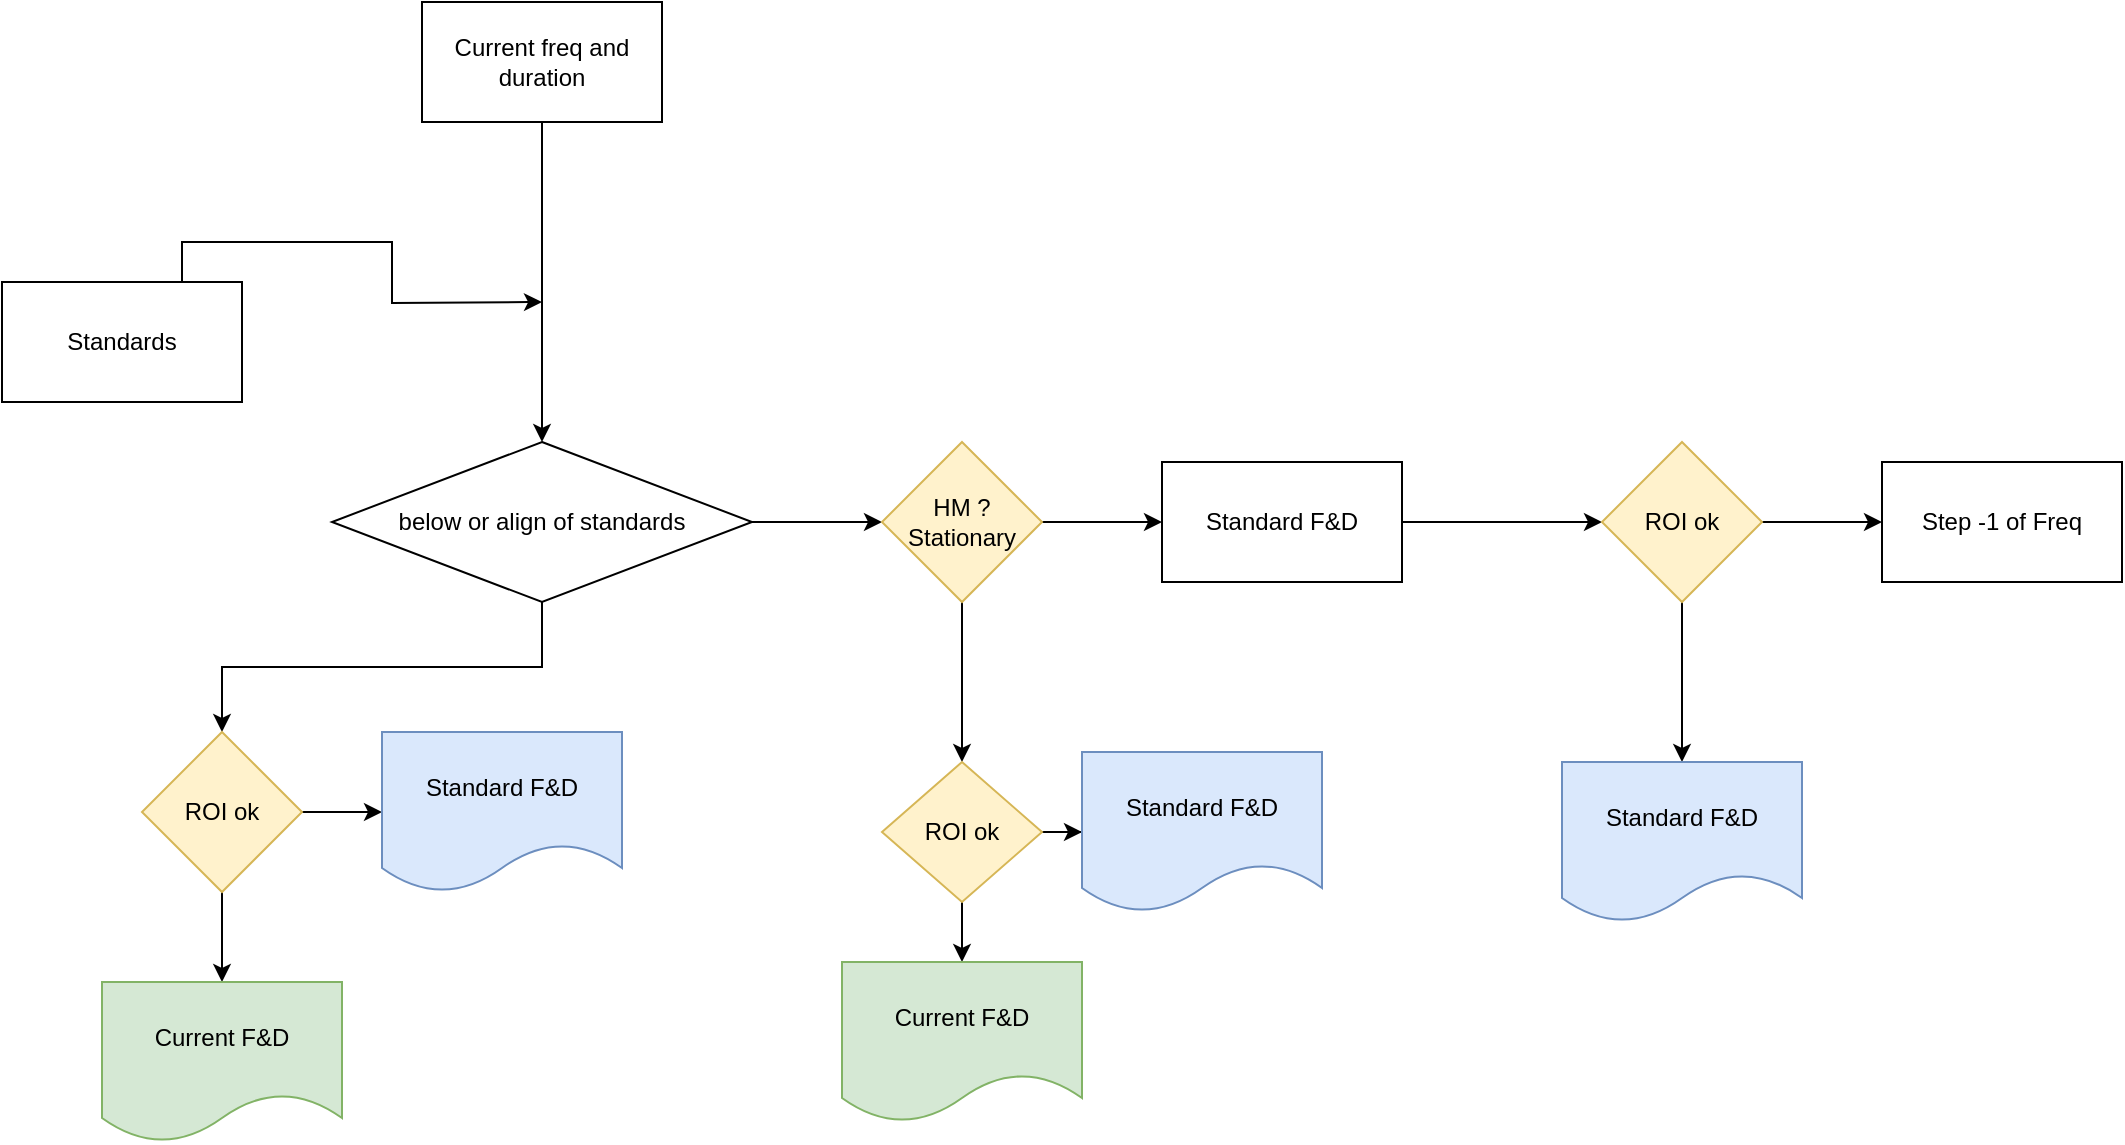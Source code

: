 <mxfile version="21.2.3" type="github">
  <diagram name="Страница 1" id="QDN7MPQOFTM27izGHBhK">
    <mxGraphModel dx="1578" dy="913" grid="1" gridSize="10" guides="1" tooltips="1" connect="1" arrows="1" fold="1" page="1" pageScale="1" pageWidth="827" pageHeight="1169" math="0" shadow="0">
      <root>
        <mxCell id="0" />
        <mxCell id="1" parent="0" />
        <mxCell id="cFJZR6C7GxR_ypJ8xO2i-8" style="edgeStyle=orthogonalEdgeStyle;rounded=0;orthogonalLoop=1;jettySize=auto;html=1;exitX=0.75;exitY=0;exitDx=0;exitDy=0;" edge="1" parent="1" source="cFJZR6C7GxR_ypJ8xO2i-1">
          <mxGeometry relative="1" as="geometry">
            <mxPoint x="310" y="290" as="targetPoint" />
          </mxGeometry>
        </mxCell>
        <mxCell id="cFJZR6C7GxR_ypJ8xO2i-1" value="Standards" style="rounded=0;whiteSpace=wrap;html=1;" vertex="1" parent="1">
          <mxGeometry x="40" y="280" width="120" height="60" as="geometry" />
        </mxCell>
        <mxCell id="cFJZR6C7GxR_ypJ8xO2i-7" value="" style="edgeStyle=orthogonalEdgeStyle;rounded=0;orthogonalLoop=1;jettySize=auto;html=1;" edge="1" parent="1" source="cFJZR6C7GxR_ypJ8xO2i-2" target="cFJZR6C7GxR_ypJ8xO2i-4">
          <mxGeometry relative="1" as="geometry" />
        </mxCell>
        <mxCell id="cFJZR6C7GxR_ypJ8xO2i-2" value="Current freq and duration" style="rounded=0;whiteSpace=wrap;html=1;" vertex="1" parent="1">
          <mxGeometry x="250" y="140" width="120" height="60" as="geometry" />
        </mxCell>
        <mxCell id="cFJZR6C7GxR_ypJ8xO2i-10" value="" style="edgeStyle=orthogonalEdgeStyle;rounded=0;orthogonalLoop=1;jettySize=auto;html=1;entryX=0;entryY=0.5;entryDx=0;entryDy=0;" edge="1" parent="1" source="cFJZR6C7GxR_ypJ8xO2i-4" target="cFJZR6C7GxR_ypJ8xO2i-11">
          <mxGeometry relative="1" as="geometry">
            <mxPoint x="540" y="400" as="targetPoint" />
          </mxGeometry>
        </mxCell>
        <mxCell id="cFJZR6C7GxR_ypJ8xO2i-13" value="" style="edgeStyle=orthogonalEdgeStyle;rounded=0;orthogonalLoop=1;jettySize=auto;html=1;exitX=0.5;exitY=1;exitDx=0;exitDy=0;" edge="1" parent="1" source="cFJZR6C7GxR_ypJ8xO2i-4" target="cFJZR6C7GxR_ypJ8xO2i-12">
          <mxGeometry relative="1" as="geometry" />
        </mxCell>
        <mxCell id="cFJZR6C7GxR_ypJ8xO2i-4" value="below or align of standards" style="rhombus;whiteSpace=wrap;html=1;" vertex="1" parent="1">
          <mxGeometry x="205" y="360" width="210" height="80" as="geometry" />
        </mxCell>
        <mxCell id="cFJZR6C7GxR_ypJ8xO2i-20" value="" style="edgeStyle=orthogonalEdgeStyle;rounded=0;orthogonalLoop=1;jettySize=auto;html=1;" edge="1" parent="1" source="cFJZR6C7GxR_ypJ8xO2i-11">
          <mxGeometry relative="1" as="geometry">
            <mxPoint x="520" y="520" as="targetPoint" />
          </mxGeometry>
        </mxCell>
        <mxCell id="cFJZR6C7GxR_ypJ8xO2i-27" value="" style="edgeStyle=orthogonalEdgeStyle;rounded=0;orthogonalLoop=1;jettySize=auto;html=1;" edge="1" parent="1" source="cFJZR6C7GxR_ypJ8xO2i-11" target="cFJZR6C7GxR_ypJ8xO2i-26">
          <mxGeometry relative="1" as="geometry" />
        </mxCell>
        <mxCell id="cFJZR6C7GxR_ypJ8xO2i-11" value="HM ?&lt;br&gt;Stationary" style="rhombus;whiteSpace=wrap;html=1;fillColor=#fff2cc;strokeColor=#d6b656;" vertex="1" parent="1">
          <mxGeometry x="480" y="360" width="80" height="80" as="geometry" />
        </mxCell>
        <mxCell id="cFJZR6C7GxR_ypJ8xO2i-15" value="" style="edgeStyle=orthogonalEdgeStyle;rounded=0;orthogonalLoop=1;jettySize=auto;html=1;" edge="1" parent="1" source="cFJZR6C7GxR_ypJ8xO2i-12" target="cFJZR6C7GxR_ypJ8xO2i-14">
          <mxGeometry relative="1" as="geometry" />
        </mxCell>
        <mxCell id="cFJZR6C7GxR_ypJ8xO2i-17" value="" style="edgeStyle=orthogonalEdgeStyle;rounded=0;orthogonalLoop=1;jettySize=auto;html=1;" edge="1" parent="1" source="cFJZR6C7GxR_ypJ8xO2i-12" target="cFJZR6C7GxR_ypJ8xO2i-16">
          <mxGeometry relative="1" as="geometry" />
        </mxCell>
        <mxCell id="cFJZR6C7GxR_ypJ8xO2i-12" value="ROI ok" style="rhombus;whiteSpace=wrap;html=1;fillColor=#fff2cc;strokeColor=#d6b656;" vertex="1" parent="1">
          <mxGeometry x="110" y="505" width="80" height="80" as="geometry" />
        </mxCell>
        <mxCell id="cFJZR6C7GxR_ypJ8xO2i-14" value="Current F&amp;amp;D" style="shape=document;whiteSpace=wrap;html=1;boundedLbl=1;fillColor=#d5e8d4;strokeColor=#82b366;" vertex="1" parent="1">
          <mxGeometry x="90" y="630" width="120" height="80" as="geometry" />
        </mxCell>
        <mxCell id="cFJZR6C7GxR_ypJ8xO2i-16" value="Standard F&amp;amp;D" style="shape=document;whiteSpace=wrap;html=1;boundedLbl=1;fillColor=#dae8fc;strokeColor=#6c8ebf;" vertex="1" parent="1">
          <mxGeometry x="230" y="505" width="120" height="80" as="geometry" />
        </mxCell>
        <mxCell id="cFJZR6C7GxR_ypJ8xO2i-23" value="" style="edgeStyle=orthogonalEdgeStyle;rounded=0;orthogonalLoop=1;jettySize=auto;html=1;" edge="1" parent="1" source="cFJZR6C7GxR_ypJ8xO2i-21" target="cFJZR6C7GxR_ypJ8xO2i-22">
          <mxGeometry relative="1" as="geometry" />
        </mxCell>
        <mxCell id="cFJZR6C7GxR_ypJ8xO2i-25" value="" style="edgeStyle=orthogonalEdgeStyle;rounded=0;orthogonalLoop=1;jettySize=auto;html=1;" edge="1" parent="1" source="cFJZR6C7GxR_ypJ8xO2i-21" target="cFJZR6C7GxR_ypJ8xO2i-24">
          <mxGeometry relative="1" as="geometry" />
        </mxCell>
        <mxCell id="cFJZR6C7GxR_ypJ8xO2i-21" value="ROI ok" style="rhombus;whiteSpace=wrap;html=1;fillColor=#fff2cc;strokeColor=#d6b656;" vertex="1" parent="1">
          <mxGeometry x="480" y="520" width="80" height="70" as="geometry" />
        </mxCell>
        <mxCell id="cFJZR6C7GxR_ypJ8xO2i-22" value="Standard F&amp;amp;D" style="shape=document;whiteSpace=wrap;html=1;boundedLbl=1;fillColor=#dae8fc;strokeColor=#6c8ebf;" vertex="1" parent="1">
          <mxGeometry x="580" y="515" width="120" height="80" as="geometry" />
        </mxCell>
        <mxCell id="cFJZR6C7GxR_ypJ8xO2i-24" value="Current F&amp;amp;D" style="shape=document;whiteSpace=wrap;html=1;boundedLbl=1;fillColor=#d5e8d4;strokeColor=#82b366;" vertex="1" parent="1">
          <mxGeometry x="460" y="620" width="120" height="80" as="geometry" />
        </mxCell>
        <mxCell id="cFJZR6C7GxR_ypJ8xO2i-29" value="" style="edgeStyle=orthogonalEdgeStyle;rounded=0;orthogonalLoop=1;jettySize=auto;html=1;" edge="1" parent="1" source="cFJZR6C7GxR_ypJ8xO2i-26" target="cFJZR6C7GxR_ypJ8xO2i-28">
          <mxGeometry relative="1" as="geometry" />
        </mxCell>
        <mxCell id="cFJZR6C7GxR_ypJ8xO2i-26" value="Standard F&amp;amp;D" style="whiteSpace=wrap;html=1;" vertex="1" parent="1">
          <mxGeometry x="620" y="370" width="120" height="60" as="geometry" />
        </mxCell>
        <mxCell id="cFJZR6C7GxR_ypJ8xO2i-31" value="" style="edgeStyle=orthogonalEdgeStyle;rounded=0;orthogonalLoop=1;jettySize=auto;html=1;" edge="1" parent="1" source="cFJZR6C7GxR_ypJ8xO2i-28" target="cFJZR6C7GxR_ypJ8xO2i-30">
          <mxGeometry relative="1" as="geometry" />
        </mxCell>
        <mxCell id="cFJZR6C7GxR_ypJ8xO2i-33" value="" style="edgeStyle=orthogonalEdgeStyle;rounded=0;orthogonalLoop=1;jettySize=auto;html=1;" edge="1" parent="1" source="cFJZR6C7GxR_ypJ8xO2i-28" target="cFJZR6C7GxR_ypJ8xO2i-32">
          <mxGeometry relative="1" as="geometry" />
        </mxCell>
        <mxCell id="cFJZR6C7GxR_ypJ8xO2i-28" value="ROI ok" style="rhombus;whiteSpace=wrap;html=1;fillColor=#fff2cc;strokeColor=#d6b656;" vertex="1" parent="1">
          <mxGeometry x="840" y="360" width="80" height="80" as="geometry" />
        </mxCell>
        <mxCell id="cFJZR6C7GxR_ypJ8xO2i-30" value="Standard F&amp;amp;D" style="shape=document;whiteSpace=wrap;html=1;boundedLbl=1;fillColor=#dae8fc;strokeColor=#6c8ebf;" vertex="1" parent="1">
          <mxGeometry x="820" y="520" width="120" height="80" as="geometry" />
        </mxCell>
        <mxCell id="cFJZR6C7GxR_ypJ8xO2i-32" value="Step -1 of Freq" style="whiteSpace=wrap;html=1;" vertex="1" parent="1">
          <mxGeometry x="980" y="370" width="120" height="60" as="geometry" />
        </mxCell>
      </root>
    </mxGraphModel>
  </diagram>
</mxfile>
